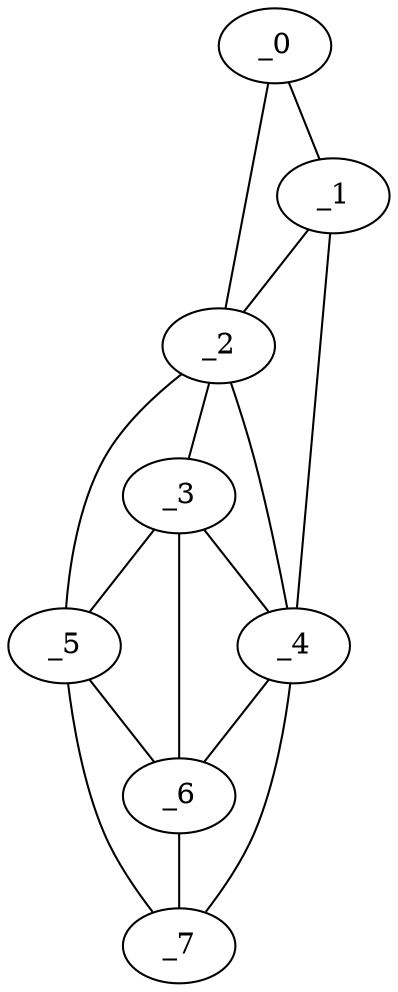 graph "obj38__0.gxl" {
	_0	 [x=5,
		y=60];
	_1	 [x=12,
		y=61];
	_0 -- _1	 [valence=1];
	_2	 [x=30,
		y=50];
	_0 -- _2	 [valence=1];
	_1 -- _2	 [valence=1];
	_4	 [x=117,
		y=66];
	_1 -- _4	 [valence=1];
	_3	 [x=99,
		y=51];
	_2 -- _3	 [valence=2];
	_2 -- _4	 [valence=2];
	_5	 [x=121,
		y=50];
	_2 -- _5	 [valence=1];
	_3 -- _4	 [valence=1];
	_3 -- _5	 [valence=1];
	_6	 [x=122,
		y=56];
	_3 -- _6	 [valence=2];
	_4 -- _6	 [valence=2];
	_7	 [x=126,
		y=66];
	_4 -- _7	 [valence=1];
	_5 -- _6	 [valence=2];
	_5 -- _7	 [valence=1];
	_6 -- _7	 [valence=2];
}
